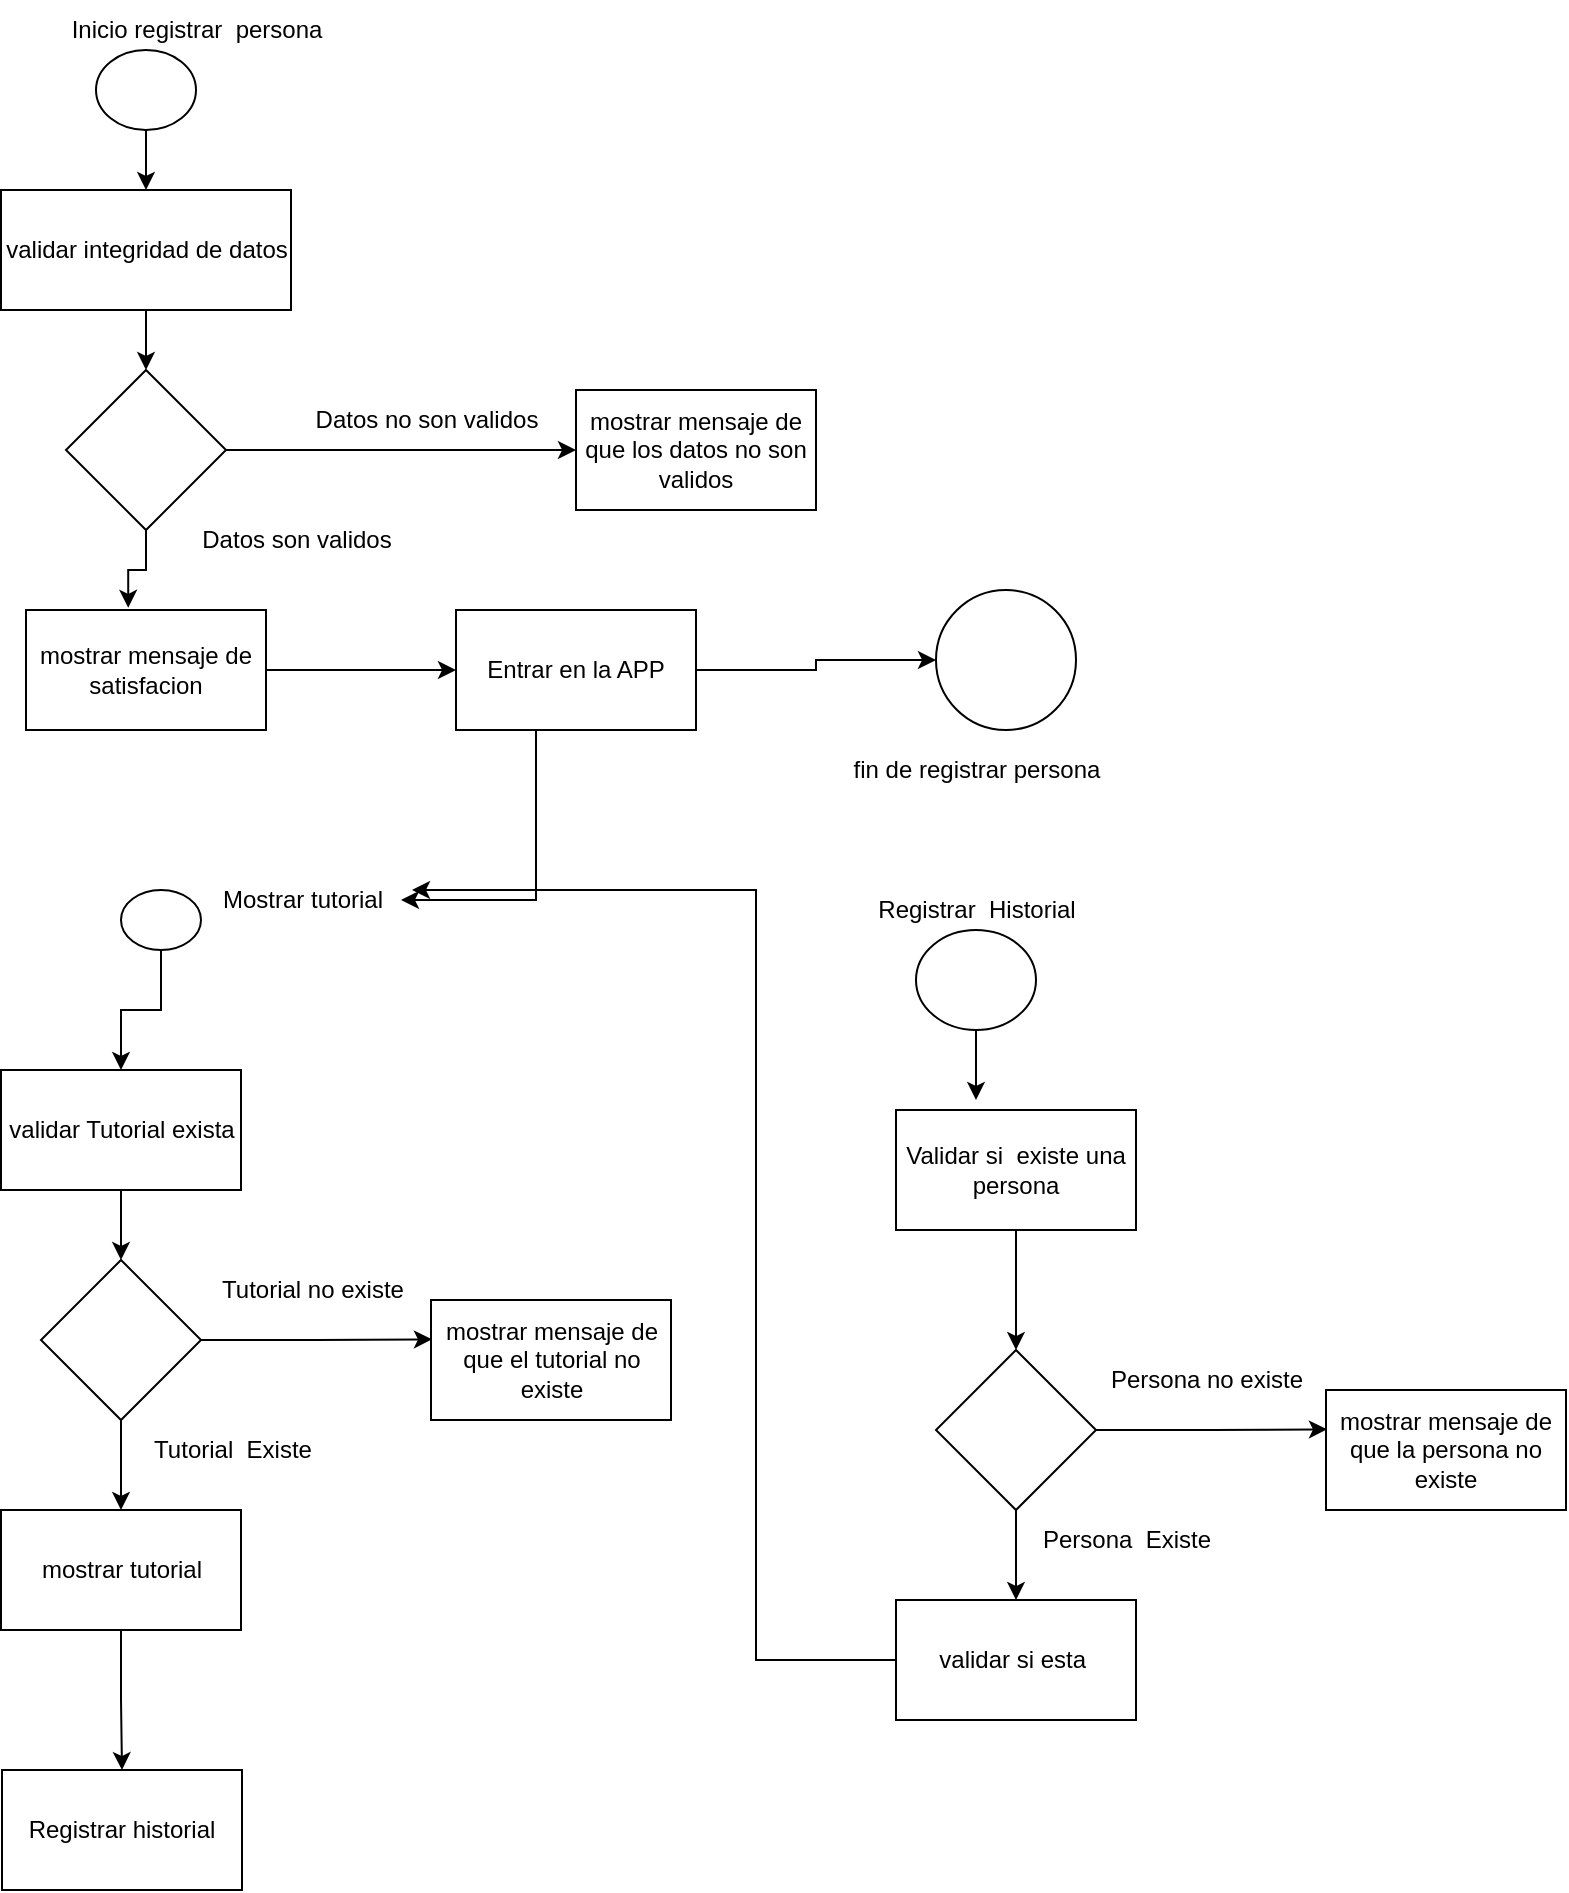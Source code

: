 <mxfile version="20.5.3" type="github">
  <diagram id="CPHFEnr3vd0cSPUor515" name="Página-1">
    <mxGraphModel dx="1384" dy="729" grid="1" gridSize="10" guides="1" tooltips="1" connect="1" arrows="1" fold="1" page="1" pageScale="1" pageWidth="827" pageHeight="1169" math="0" shadow="0">
      <root>
        <mxCell id="0" />
        <mxCell id="1" parent="0" />
        <mxCell id="SK879dmGWXdE1maNSfmL-5" style="edgeStyle=orthogonalEdgeStyle;rounded=0;orthogonalLoop=1;jettySize=auto;html=1;entryX=0.5;entryY=0;entryDx=0;entryDy=0;" edge="1" parent="1" source="SK879dmGWXdE1maNSfmL-2" target="SK879dmGWXdE1maNSfmL-6">
          <mxGeometry relative="1" as="geometry">
            <mxPoint x="165" y="120" as="targetPoint" />
          </mxGeometry>
        </mxCell>
        <mxCell id="SK879dmGWXdE1maNSfmL-2" value="" style="ellipse;whiteSpace=wrap;html=1;" vertex="1" parent="1">
          <mxGeometry x="140" y="50" width="50" height="40" as="geometry" />
        </mxCell>
        <mxCell id="SK879dmGWXdE1maNSfmL-3" value="Inicio registrar&amp;nbsp; persona" style="text;html=1;align=center;verticalAlign=middle;resizable=0;points=[];autosize=1;strokeColor=none;fillColor=none;" vertex="1" parent="1">
          <mxGeometry x="115" y="25" width="150" height="30" as="geometry" />
        </mxCell>
        <mxCell id="SK879dmGWXdE1maNSfmL-8" style="edgeStyle=orthogonalEdgeStyle;rounded=0;orthogonalLoop=1;jettySize=auto;html=1;entryX=0.5;entryY=0;entryDx=0;entryDy=0;" edge="1" parent="1" source="SK879dmGWXdE1maNSfmL-6" target="SK879dmGWXdE1maNSfmL-7">
          <mxGeometry relative="1" as="geometry" />
        </mxCell>
        <mxCell id="SK879dmGWXdE1maNSfmL-6" value="validar integridad de datos" style="rounded=0;whiteSpace=wrap;html=1;" vertex="1" parent="1">
          <mxGeometry x="92.5" y="120" width="145" height="60" as="geometry" />
        </mxCell>
        <mxCell id="SK879dmGWXdE1maNSfmL-10" style="edgeStyle=orthogonalEdgeStyle;rounded=0;orthogonalLoop=1;jettySize=auto;html=1;entryX=0;entryY=0.5;entryDx=0;entryDy=0;" edge="1" parent="1" source="SK879dmGWXdE1maNSfmL-7" target="SK879dmGWXdE1maNSfmL-11">
          <mxGeometry relative="1" as="geometry">
            <mxPoint x="270" y="250" as="targetPoint" />
          </mxGeometry>
        </mxCell>
        <mxCell id="SK879dmGWXdE1maNSfmL-14" style="edgeStyle=orthogonalEdgeStyle;rounded=0;orthogonalLoop=1;jettySize=auto;html=1;entryX=0.426;entryY=-0.018;entryDx=0;entryDy=0;entryPerimeter=0;" edge="1" parent="1" source="SK879dmGWXdE1maNSfmL-7" target="SK879dmGWXdE1maNSfmL-35">
          <mxGeometry relative="1" as="geometry">
            <mxPoint x="165" y="330.0" as="targetPoint" />
          </mxGeometry>
        </mxCell>
        <mxCell id="SK879dmGWXdE1maNSfmL-7" value="" style="rhombus;whiteSpace=wrap;html=1;" vertex="1" parent="1">
          <mxGeometry x="125" y="210" width="80" height="80" as="geometry" />
        </mxCell>
        <mxCell id="SK879dmGWXdE1maNSfmL-11" value="mostrar mensaje de que los datos no son validos" style="rounded=0;whiteSpace=wrap;html=1;" vertex="1" parent="1">
          <mxGeometry x="380" y="220" width="120" height="60" as="geometry" />
        </mxCell>
        <mxCell id="SK879dmGWXdE1maNSfmL-12" value="Datos no son validos" style="text;html=1;align=center;verticalAlign=middle;resizable=0;points=[];autosize=1;strokeColor=none;fillColor=none;" vertex="1" parent="1">
          <mxGeometry x="240" y="220" width="130" height="30" as="geometry" />
        </mxCell>
        <mxCell id="SK879dmGWXdE1maNSfmL-17" style="edgeStyle=orthogonalEdgeStyle;rounded=0;orthogonalLoop=1;jettySize=auto;html=1;entryX=0.5;entryY=0;entryDx=0;entryDy=0;exitX=0.5;exitY=1;exitDx=0;exitDy=0;" edge="1" parent="1" source="SK879dmGWXdE1maNSfmL-27" target="SK879dmGWXdE1maNSfmL-25">
          <mxGeometry relative="1" as="geometry">
            <mxPoint x="172.5" y="510.0" as="sourcePoint" />
            <mxPoint x="172.5" y="550.0" as="targetPoint" />
          </mxGeometry>
        </mxCell>
        <mxCell id="SK879dmGWXdE1maNSfmL-59" style="edgeStyle=orthogonalEdgeStyle;rounded=0;orthogonalLoop=1;jettySize=auto;html=1;" edge="1" parent="1" source="SK879dmGWXdE1maNSfmL-16" target="SK879dmGWXdE1maNSfmL-58">
          <mxGeometry relative="1" as="geometry" />
        </mxCell>
        <mxCell id="SK879dmGWXdE1maNSfmL-16" value="mostrar tutorial" style="rounded=0;whiteSpace=wrap;html=1;" vertex="1" parent="1">
          <mxGeometry x="92.5" y="780" width="120" height="60" as="geometry" />
        </mxCell>
        <mxCell id="SK879dmGWXdE1maNSfmL-24" value="mostrar mensaje de que el tutorial no existe" style="rounded=0;whiteSpace=wrap;html=1;" vertex="1" parent="1">
          <mxGeometry x="307.5" y="675" width="120" height="60" as="geometry" />
        </mxCell>
        <mxCell id="SK879dmGWXdE1maNSfmL-30" style="edgeStyle=orthogonalEdgeStyle;rounded=0;orthogonalLoop=1;jettySize=auto;html=1;entryX=0.5;entryY=0;entryDx=0;entryDy=0;" edge="1" parent="1" source="SK879dmGWXdE1maNSfmL-25" target="SK879dmGWXdE1maNSfmL-29">
          <mxGeometry relative="1" as="geometry" />
        </mxCell>
        <mxCell id="SK879dmGWXdE1maNSfmL-25" value="validar Tutorial exista" style="rounded=0;whiteSpace=wrap;html=1;" vertex="1" parent="1">
          <mxGeometry x="92.5" y="560" width="120" height="60" as="geometry" />
        </mxCell>
        <mxCell id="SK879dmGWXdE1maNSfmL-26" value="Datos son validos" style="text;html=1;align=center;verticalAlign=middle;resizable=0;points=[];autosize=1;strokeColor=none;fillColor=none;" vertex="1" parent="1">
          <mxGeometry x="180" y="280" width="120" height="30" as="geometry" />
        </mxCell>
        <mxCell id="SK879dmGWXdE1maNSfmL-27" value="" style="ellipse;whiteSpace=wrap;html=1;" vertex="1" parent="1">
          <mxGeometry x="152.5" y="470" width="40" height="30" as="geometry" />
        </mxCell>
        <mxCell id="SK879dmGWXdE1maNSfmL-28" value="Mostrar tutorial" style="text;html=1;align=center;verticalAlign=middle;resizable=0;points=[];autosize=1;strokeColor=none;fillColor=none;" vertex="1" parent="1">
          <mxGeometry x="192.5" y="460" width="100" height="30" as="geometry" />
        </mxCell>
        <mxCell id="SK879dmGWXdE1maNSfmL-31" style="edgeStyle=orthogonalEdgeStyle;rounded=0;orthogonalLoop=1;jettySize=auto;html=1;entryX=0.004;entryY=0.328;entryDx=0;entryDy=0;entryPerimeter=0;" edge="1" parent="1" source="SK879dmGWXdE1maNSfmL-29" target="SK879dmGWXdE1maNSfmL-24">
          <mxGeometry relative="1" as="geometry" />
        </mxCell>
        <mxCell id="SK879dmGWXdE1maNSfmL-33" style="edgeStyle=orthogonalEdgeStyle;rounded=0;orthogonalLoop=1;jettySize=auto;html=1;entryX=0.5;entryY=0;entryDx=0;entryDy=0;" edge="1" parent="1" source="SK879dmGWXdE1maNSfmL-29" target="SK879dmGWXdE1maNSfmL-16">
          <mxGeometry relative="1" as="geometry" />
        </mxCell>
        <mxCell id="SK879dmGWXdE1maNSfmL-29" value="" style="rhombus;whiteSpace=wrap;html=1;" vertex="1" parent="1">
          <mxGeometry x="112.5" y="655" width="80" height="80" as="geometry" />
        </mxCell>
        <mxCell id="SK879dmGWXdE1maNSfmL-32" value="Tutorial no existe" style="text;html=1;align=center;verticalAlign=middle;resizable=0;points=[];autosize=1;strokeColor=none;fillColor=none;" vertex="1" parent="1">
          <mxGeometry x="192.5" y="655" width="110" height="30" as="geometry" />
        </mxCell>
        <mxCell id="SK879dmGWXdE1maNSfmL-34" value="Tutorial&amp;nbsp; Existe" style="text;html=1;align=center;verticalAlign=middle;resizable=0;points=[];autosize=1;strokeColor=none;fillColor=none;" vertex="1" parent="1">
          <mxGeometry x="157.5" y="735" width="100" height="30" as="geometry" />
        </mxCell>
        <mxCell id="SK879dmGWXdE1maNSfmL-37" style="edgeStyle=orthogonalEdgeStyle;rounded=0;orthogonalLoop=1;jettySize=auto;html=1;" edge="1" parent="1" source="SK879dmGWXdE1maNSfmL-35" target="SK879dmGWXdE1maNSfmL-36">
          <mxGeometry relative="1" as="geometry" />
        </mxCell>
        <mxCell id="SK879dmGWXdE1maNSfmL-35" value="mostrar mensaje de satisfacion" style="whiteSpace=wrap;html=1;" vertex="1" parent="1">
          <mxGeometry x="105" y="330" width="120" height="60" as="geometry" />
        </mxCell>
        <mxCell id="SK879dmGWXdE1maNSfmL-42" style="edgeStyle=orthogonalEdgeStyle;rounded=0;orthogonalLoop=1;jettySize=auto;html=1;entryX=0;entryY=0.5;entryDx=0;entryDy=0;" edge="1" parent="1" source="SK879dmGWXdE1maNSfmL-36" target="SK879dmGWXdE1maNSfmL-40">
          <mxGeometry relative="1" as="geometry" />
        </mxCell>
        <mxCell id="SK879dmGWXdE1maNSfmL-57" style="edgeStyle=orthogonalEdgeStyle;rounded=0;orthogonalLoop=1;jettySize=auto;html=1;" edge="1" parent="1" source="SK879dmGWXdE1maNSfmL-36" target="SK879dmGWXdE1maNSfmL-28">
          <mxGeometry relative="1" as="geometry">
            <Array as="points">
              <mxPoint x="360" y="475" />
            </Array>
          </mxGeometry>
        </mxCell>
        <mxCell id="SK879dmGWXdE1maNSfmL-36" value="Entrar en la APP" style="whiteSpace=wrap;html=1;" vertex="1" parent="1">
          <mxGeometry x="320" y="330" width="120" height="60" as="geometry" />
        </mxCell>
        <mxCell id="SK879dmGWXdE1maNSfmL-40" value="" style="ellipse;whiteSpace=wrap;html=1;" vertex="1" parent="1">
          <mxGeometry x="560" y="320" width="70" height="70" as="geometry" />
        </mxCell>
        <mxCell id="SK879dmGWXdE1maNSfmL-41" value="fin de registrar persona" style="text;html=1;align=center;verticalAlign=middle;resizable=0;points=[];autosize=1;strokeColor=none;fillColor=none;" vertex="1" parent="1">
          <mxGeometry x="505" y="395" width="150" height="30" as="geometry" />
        </mxCell>
        <mxCell id="SK879dmGWXdE1maNSfmL-46" style="edgeStyle=orthogonalEdgeStyle;rounded=0;orthogonalLoop=1;jettySize=auto;html=1;exitX=0.5;exitY=1;exitDx=0;exitDy=0;" edge="1" parent="1" source="SK879dmGWXdE1maNSfmL-43">
          <mxGeometry relative="1" as="geometry">
            <mxPoint x="580" y="575" as="targetPoint" />
          </mxGeometry>
        </mxCell>
        <mxCell id="SK879dmGWXdE1maNSfmL-43" value="" style="ellipse;whiteSpace=wrap;html=1;" vertex="1" parent="1">
          <mxGeometry x="550" y="490" width="60" height="50" as="geometry" />
        </mxCell>
        <mxCell id="SK879dmGWXdE1maNSfmL-44" value="Registrar&amp;nbsp; Historial" style="text;html=1;align=center;verticalAlign=middle;resizable=0;points=[];autosize=1;strokeColor=none;fillColor=none;" vertex="1" parent="1">
          <mxGeometry x="520" y="465" width="120" height="30" as="geometry" />
        </mxCell>
        <mxCell id="SK879dmGWXdE1maNSfmL-55" style="edgeStyle=orthogonalEdgeStyle;rounded=0;orthogonalLoop=1;jettySize=auto;html=1;" edge="1" parent="1" source="SK879dmGWXdE1maNSfmL-47" target="SK879dmGWXdE1maNSfmL-52">
          <mxGeometry relative="1" as="geometry" />
        </mxCell>
        <mxCell id="SK879dmGWXdE1maNSfmL-47" value="Validar si&amp;nbsp; existe una persona" style="whiteSpace=wrap;html=1;" vertex="1" parent="1">
          <mxGeometry x="540" y="580" width="120" height="60" as="geometry" />
        </mxCell>
        <mxCell id="SK879dmGWXdE1maNSfmL-56" style="edgeStyle=orthogonalEdgeStyle;rounded=0;orthogonalLoop=1;jettySize=auto;html=1;entryX=1.055;entryY=0.333;entryDx=0;entryDy=0;entryPerimeter=0;" edge="1" parent="1" source="SK879dmGWXdE1maNSfmL-48" target="SK879dmGWXdE1maNSfmL-28">
          <mxGeometry relative="1" as="geometry">
            <Array as="points">
              <mxPoint x="470" y="855" />
              <mxPoint x="470" y="470" />
            </Array>
          </mxGeometry>
        </mxCell>
        <mxCell id="SK879dmGWXdE1maNSfmL-48" value="validar si esta&amp;nbsp;" style="rounded=0;whiteSpace=wrap;html=1;" vertex="1" parent="1">
          <mxGeometry x="540" y="825" width="120" height="60" as="geometry" />
        </mxCell>
        <mxCell id="SK879dmGWXdE1maNSfmL-49" value="mostrar mensaje de que la persona no existe" style="rounded=0;whiteSpace=wrap;html=1;" vertex="1" parent="1">
          <mxGeometry x="755" y="720" width="120" height="60" as="geometry" />
        </mxCell>
        <mxCell id="SK879dmGWXdE1maNSfmL-50" style="edgeStyle=orthogonalEdgeStyle;rounded=0;orthogonalLoop=1;jettySize=auto;html=1;entryX=0.004;entryY=0.328;entryDx=0;entryDy=0;entryPerimeter=0;" edge="1" parent="1" source="SK879dmGWXdE1maNSfmL-52" target="SK879dmGWXdE1maNSfmL-49">
          <mxGeometry relative="1" as="geometry" />
        </mxCell>
        <mxCell id="SK879dmGWXdE1maNSfmL-51" style="edgeStyle=orthogonalEdgeStyle;rounded=0;orthogonalLoop=1;jettySize=auto;html=1;entryX=0.5;entryY=0;entryDx=0;entryDy=0;" edge="1" parent="1" source="SK879dmGWXdE1maNSfmL-52" target="SK879dmGWXdE1maNSfmL-48">
          <mxGeometry relative="1" as="geometry" />
        </mxCell>
        <mxCell id="SK879dmGWXdE1maNSfmL-52" value="" style="rhombus;whiteSpace=wrap;html=1;" vertex="1" parent="1">
          <mxGeometry x="560" y="700" width="80" height="80" as="geometry" />
        </mxCell>
        <mxCell id="SK879dmGWXdE1maNSfmL-53" value="Persona no existe" style="text;html=1;align=center;verticalAlign=middle;resizable=0;points=[];autosize=1;strokeColor=none;fillColor=none;" vertex="1" parent="1">
          <mxGeometry x="635" y="700" width="120" height="30" as="geometry" />
        </mxCell>
        <mxCell id="SK879dmGWXdE1maNSfmL-54" value="Persona&amp;nbsp; Existe" style="text;html=1;align=center;verticalAlign=middle;resizable=0;points=[];autosize=1;strokeColor=none;fillColor=none;" vertex="1" parent="1">
          <mxGeometry x="600" y="780" width="110" height="30" as="geometry" />
        </mxCell>
        <mxCell id="SK879dmGWXdE1maNSfmL-58" value="Registrar historial" style="rounded=0;whiteSpace=wrap;html=1;" vertex="1" parent="1">
          <mxGeometry x="93" y="910" width="120" height="60" as="geometry" />
        </mxCell>
      </root>
    </mxGraphModel>
  </diagram>
</mxfile>
